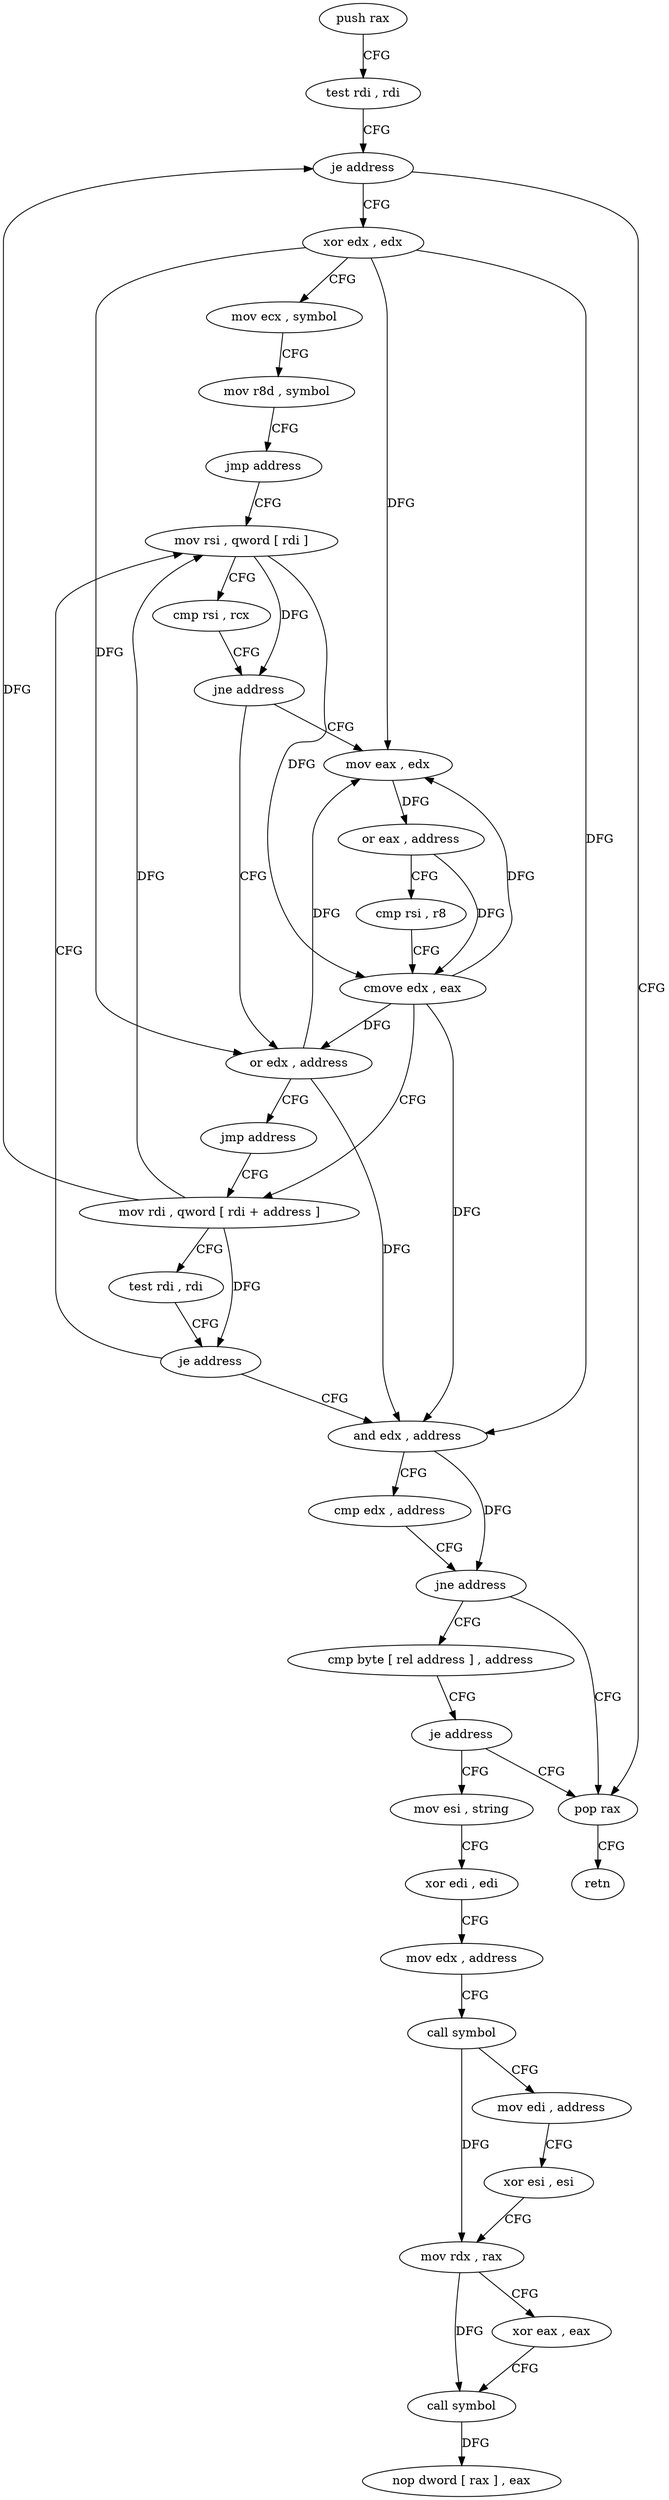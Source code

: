 digraph "func" {
"4237984" [label = "push rax" ]
"4237985" [label = "test rdi , rdi" ]
"4237988" [label = "je address" ]
"4238069" [label = "pop rax" ]
"4237990" [label = "xor edx , edx" ]
"4238070" [label = "retn" ]
"4237992" [label = "mov ecx , symbol" ]
"4237997" [label = "mov r8d , symbol" ]
"4238003" [label = "jmp address" ]
"4238039" [label = "mov rsi , qword [ rdi ]" ]
"4238042" [label = "cmp rsi , rcx" ]
"4238045" [label = "jne address" ]
"4238016" [label = "mov eax , edx" ]
"4238047" [label = "or edx , address" ]
"4238018" [label = "or eax , address" ]
"4238021" [label = "cmp rsi , r8" ]
"4238024" [label = "cmove edx , eax" ]
"4238027" [label = "mov rdi , qword [ rdi + address ]" ]
"4238050" [label = "jmp address" ]
"4238052" [label = "and edx , address" ]
"4238055" [label = "cmp edx , address" ]
"4238058" [label = "jne address" ]
"4238060" [label = "cmp byte [ rel address ] , address" ]
"4238034" [label = "test rdi , rdi" ]
"4238037" [label = "je address" ]
"4238067" [label = "je address" ]
"4238071" [label = "mov esi , string" ]
"4238076" [label = "xor edi , edi" ]
"4238078" [label = "mov edx , address" ]
"4238083" [label = "call symbol" ]
"4238088" [label = "mov edi , address" ]
"4238093" [label = "xor esi , esi" ]
"4238095" [label = "mov rdx , rax" ]
"4238098" [label = "xor eax , eax" ]
"4238100" [label = "call symbol" ]
"4238105" [label = "nop dword [ rax ] , eax" ]
"4237984" -> "4237985" [ label = "CFG" ]
"4237985" -> "4237988" [ label = "CFG" ]
"4237988" -> "4238069" [ label = "CFG" ]
"4237988" -> "4237990" [ label = "CFG" ]
"4238069" -> "4238070" [ label = "CFG" ]
"4237990" -> "4237992" [ label = "CFG" ]
"4237990" -> "4238016" [ label = "DFG" ]
"4237990" -> "4238047" [ label = "DFG" ]
"4237990" -> "4238052" [ label = "DFG" ]
"4237992" -> "4237997" [ label = "CFG" ]
"4237997" -> "4238003" [ label = "CFG" ]
"4238003" -> "4238039" [ label = "CFG" ]
"4238039" -> "4238042" [ label = "CFG" ]
"4238039" -> "4238045" [ label = "DFG" ]
"4238039" -> "4238024" [ label = "DFG" ]
"4238042" -> "4238045" [ label = "CFG" ]
"4238045" -> "4238016" [ label = "CFG" ]
"4238045" -> "4238047" [ label = "CFG" ]
"4238016" -> "4238018" [ label = "DFG" ]
"4238047" -> "4238050" [ label = "CFG" ]
"4238047" -> "4238016" [ label = "DFG" ]
"4238047" -> "4238052" [ label = "DFG" ]
"4238018" -> "4238021" [ label = "CFG" ]
"4238018" -> "4238024" [ label = "DFG" ]
"4238021" -> "4238024" [ label = "CFG" ]
"4238024" -> "4238027" [ label = "CFG" ]
"4238024" -> "4238016" [ label = "DFG" ]
"4238024" -> "4238047" [ label = "DFG" ]
"4238024" -> "4238052" [ label = "DFG" ]
"4238027" -> "4238034" [ label = "CFG" ]
"4238027" -> "4237988" [ label = "DFG" ]
"4238027" -> "4238039" [ label = "DFG" ]
"4238027" -> "4238037" [ label = "DFG" ]
"4238050" -> "4238027" [ label = "CFG" ]
"4238052" -> "4238055" [ label = "CFG" ]
"4238052" -> "4238058" [ label = "DFG" ]
"4238055" -> "4238058" [ label = "CFG" ]
"4238058" -> "4238069" [ label = "CFG" ]
"4238058" -> "4238060" [ label = "CFG" ]
"4238060" -> "4238067" [ label = "CFG" ]
"4238034" -> "4238037" [ label = "CFG" ]
"4238037" -> "4238052" [ label = "CFG" ]
"4238037" -> "4238039" [ label = "CFG" ]
"4238067" -> "4238071" [ label = "CFG" ]
"4238067" -> "4238069" [ label = "CFG" ]
"4238071" -> "4238076" [ label = "CFG" ]
"4238076" -> "4238078" [ label = "CFG" ]
"4238078" -> "4238083" [ label = "CFG" ]
"4238083" -> "4238088" [ label = "CFG" ]
"4238083" -> "4238095" [ label = "DFG" ]
"4238088" -> "4238093" [ label = "CFG" ]
"4238093" -> "4238095" [ label = "CFG" ]
"4238095" -> "4238098" [ label = "CFG" ]
"4238095" -> "4238100" [ label = "DFG" ]
"4238098" -> "4238100" [ label = "CFG" ]
"4238100" -> "4238105" [ label = "DFG" ]
}
